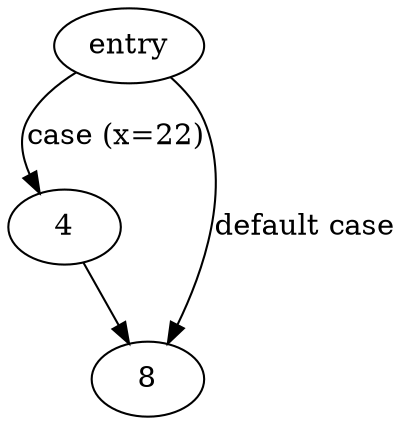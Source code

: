 digraph "chown_failure_ok" {
	// Node definitions.
	1 [label=entry];
	4;
	8;

	// Edge definitions.
	1 -> 4 [label="case (x=22)"];
	1 -> 8 [label="default case"];
	4 -> 8;
}